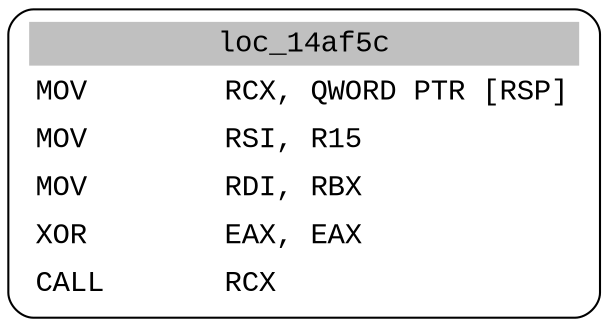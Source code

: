 digraph asm_graph {
1941 [
shape="Mrecord" fontname="Courier New"label =<<table border="0" cellborder="0" cellpadding="3"><tr><td align="center" colspan="2" bgcolor="grey">loc_14af5c</td></tr><tr><td align="left">MOV        RCX, QWORD PTR [RSP]</td></tr><tr><td align="left">MOV        RSI, R15</td></tr><tr><td align="left">MOV        RDI, RBX</td></tr><tr><td align="left">XOR        EAX, EAX</td></tr><tr><td align="left">CALL       RCX</td></tr></table>> ];
}